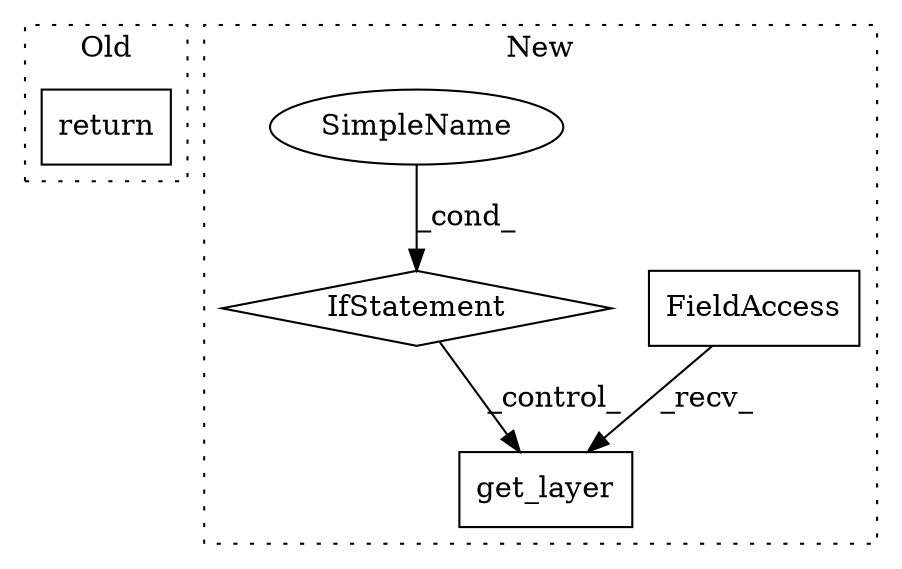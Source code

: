 digraph G {
subgraph cluster0 {
1 [label="return" a="41" s="13010" l="7" shape="box"];
label = "Old";
style="dotted";
}
subgraph cluster1 {
2 [label="get_layer" a="32" s="13123,13144" l="10,1" shape="box"];
3 [label="FieldAccess" a="22" s="13111" l="11" shape="box"];
4 [label="IfStatement" a="25" s="13005,13021" l="4,2" shape="diamond"];
5 [label="SimpleName" a="42" s="13009" l="12" shape="ellipse"];
label = "New";
style="dotted";
}
3 -> 2 [label="_recv_"];
4 -> 2 [label="_control_"];
5 -> 4 [label="_cond_"];
}